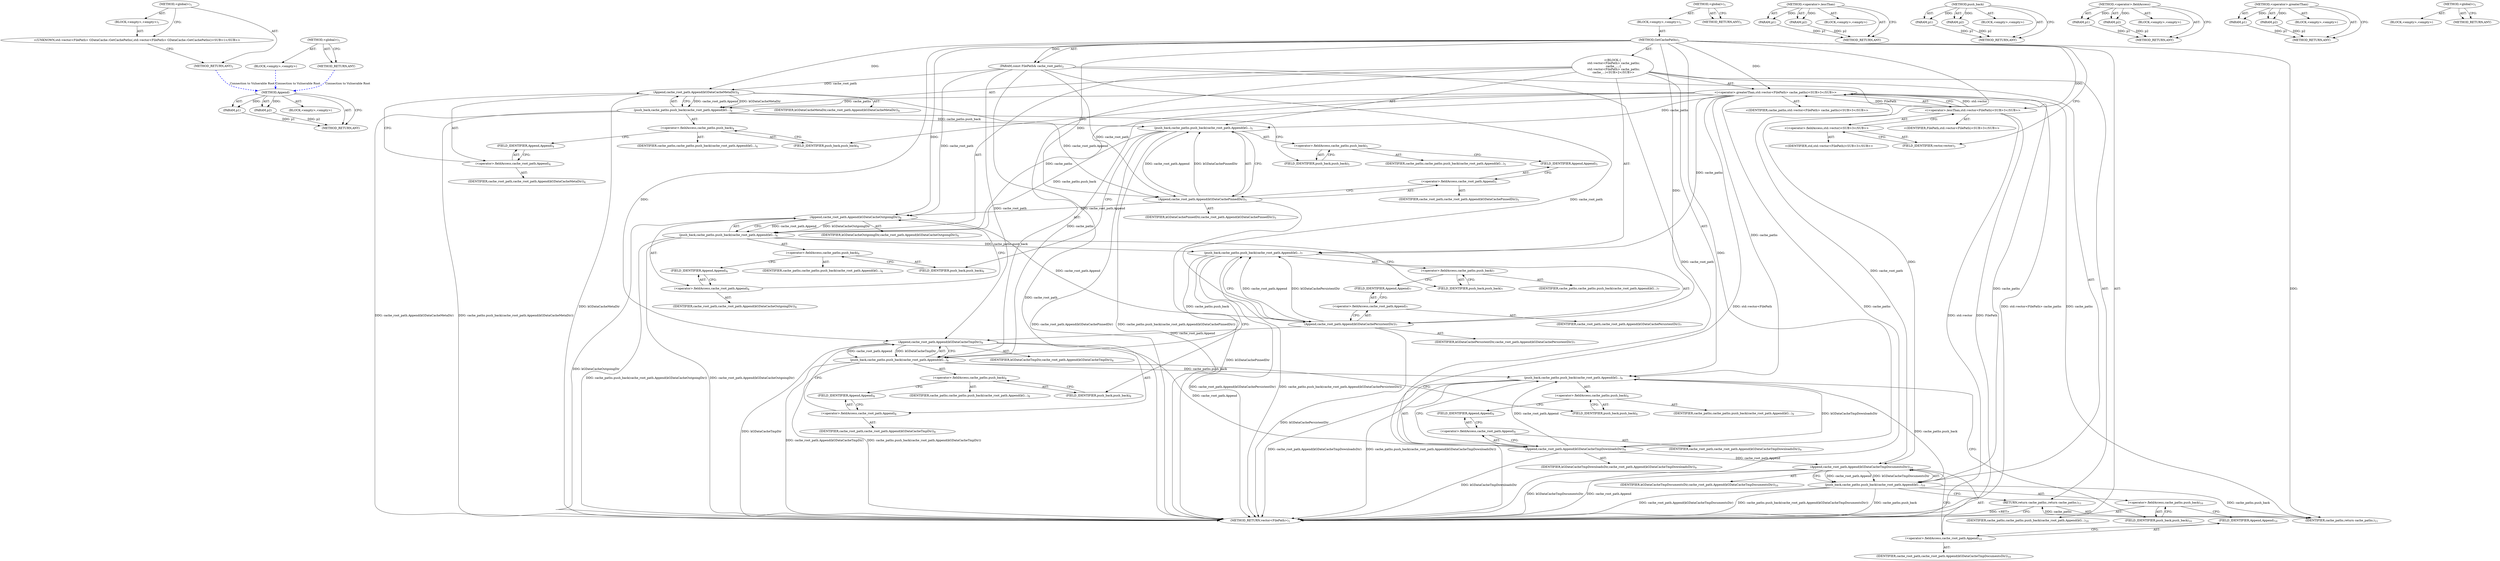 digraph "&lt;global&gt;" {
vulnerable_122 [label=<(METHOD,Append)>];
vulnerable_123 [label=<(PARAM,p1)>];
vulnerable_124 [label=<(PARAM,p2)>];
vulnerable_125 [label=<(BLOCK,&lt;empty&gt;,&lt;empty&gt;)>];
vulnerable_126 [label=<(METHOD_RETURN,ANY)>];
vulnerable_6 [label=<(METHOD,&lt;global&gt;)<SUB>1</SUB>>];
vulnerable_7 [label=<(BLOCK,&lt;empty&gt;,&lt;empty&gt;)<SUB>1</SUB>>];
vulnerable_8 [label=<(METHOD,GetCachePaths)<SUB>1</SUB>>];
vulnerable_9 [label=<(PARAM,const FilePath&amp; cache_root_path)<SUB>2</SUB>>];
vulnerable_10 [label="<(BLOCK,{
  std::vector&lt;FilePath&gt; cache_paths;
  cache_...,{
  std::vector&lt;FilePath&gt; cache_paths;
  cache_...)<SUB>2</SUB>>"];
vulnerable_11 [label="<(&lt;operator&gt;.greaterThan,std::vector&lt;FilePath&gt; cache_paths)<SUB>3</SUB>>"];
vulnerable_12 [label="<(&lt;operator&gt;.lessThan,std::vector&lt;FilePath)<SUB>3</SUB>>"];
vulnerable_13 [label="<(&lt;operator&gt;.fieldAccess,std::vector)<SUB>3</SUB>>"];
vulnerable_14 [label="<(IDENTIFIER,std,std::vector&lt;FilePath)<SUB>3</SUB>>"];
vulnerable_15 [label=<(FIELD_IDENTIFIER,vector,vector)<SUB>3</SUB>>];
vulnerable_16 [label="<(IDENTIFIER,FilePath,std::vector&lt;FilePath)<SUB>3</SUB>>"];
vulnerable_17 [label="<(IDENTIFIER,cache_paths,std::vector&lt;FilePath&gt; cache_paths)<SUB>3</SUB>>"];
vulnerable_18 [label=<(push_back,cache_paths.push_back(cache_root_path.Append(kG...)<SUB>4</SUB>>];
vulnerable_19 [label=<(&lt;operator&gt;.fieldAccess,cache_paths.push_back)<SUB>4</SUB>>];
vulnerable_20 [label=<(IDENTIFIER,cache_paths,cache_paths.push_back(cache_root_path.Append(kG...)<SUB>4</SUB>>];
vulnerable_21 [label=<(FIELD_IDENTIFIER,push_back,push_back)<SUB>4</SUB>>];
vulnerable_22 [label=<(Append,cache_root_path.Append(kGDataCacheMetaDir))<SUB>4</SUB>>];
vulnerable_23 [label=<(&lt;operator&gt;.fieldAccess,cache_root_path.Append)<SUB>4</SUB>>];
vulnerable_24 [label=<(IDENTIFIER,cache_root_path,cache_root_path.Append(kGDataCacheMetaDir))<SUB>4</SUB>>];
vulnerable_25 [label=<(FIELD_IDENTIFIER,Append,Append)<SUB>4</SUB>>];
vulnerable_26 [label=<(IDENTIFIER,kGDataCacheMetaDir,cache_root_path.Append(kGDataCacheMetaDir))<SUB>4</SUB>>];
vulnerable_27 [label=<(push_back,cache_paths.push_back(cache_root_path.Append(kG...)<SUB>5</SUB>>];
vulnerable_28 [label=<(&lt;operator&gt;.fieldAccess,cache_paths.push_back)<SUB>5</SUB>>];
vulnerable_29 [label=<(IDENTIFIER,cache_paths,cache_paths.push_back(cache_root_path.Append(kG...)<SUB>5</SUB>>];
vulnerable_30 [label=<(FIELD_IDENTIFIER,push_back,push_back)<SUB>5</SUB>>];
vulnerable_31 [label=<(Append,cache_root_path.Append(kGDataCachePinnedDir))<SUB>5</SUB>>];
vulnerable_32 [label=<(&lt;operator&gt;.fieldAccess,cache_root_path.Append)<SUB>5</SUB>>];
vulnerable_33 [label=<(IDENTIFIER,cache_root_path,cache_root_path.Append(kGDataCachePinnedDir))<SUB>5</SUB>>];
vulnerable_34 [label=<(FIELD_IDENTIFIER,Append,Append)<SUB>5</SUB>>];
vulnerable_35 [label=<(IDENTIFIER,kGDataCachePinnedDir,cache_root_path.Append(kGDataCachePinnedDir))<SUB>5</SUB>>];
vulnerable_36 [label=<(push_back,cache_paths.push_back(cache_root_path.Append(kG...)<SUB>6</SUB>>];
vulnerable_37 [label=<(&lt;operator&gt;.fieldAccess,cache_paths.push_back)<SUB>6</SUB>>];
vulnerable_38 [label=<(IDENTIFIER,cache_paths,cache_paths.push_back(cache_root_path.Append(kG...)<SUB>6</SUB>>];
vulnerable_39 [label=<(FIELD_IDENTIFIER,push_back,push_back)<SUB>6</SUB>>];
vulnerable_40 [label=<(Append,cache_root_path.Append(kGDataCacheOutgoingDir))<SUB>6</SUB>>];
vulnerable_41 [label=<(&lt;operator&gt;.fieldAccess,cache_root_path.Append)<SUB>6</SUB>>];
vulnerable_42 [label=<(IDENTIFIER,cache_root_path,cache_root_path.Append(kGDataCacheOutgoingDir))<SUB>6</SUB>>];
vulnerable_43 [label=<(FIELD_IDENTIFIER,Append,Append)<SUB>6</SUB>>];
vulnerable_44 [label=<(IDENTIFIER,kGDataCacheOutgoingDir,cache_root_path.Append(kGDataCacheOutgoingDir))<SUB>6</SUB>>];
vulnerable_45 [label=<(push_back,cache_paths.push_back(cache_root_path.Append(kG...)<SUB>7</SUB>>];
vulnerable_46 [label=<(&lt;operator&gt;.fieldAccess,cache_paths.push_back)<SUB>7</SUB>>];
vulnerable_47 [label=<(IDENTIFIER,cache_paths,cache_paths.push_back(cache_root_path.Append(kG...)<SUB>7</SUB>>];
vulnerable_48 [label=<(FIELD_IDENTIFIER,push_back,push_back)<SUB>7</SUB>>];
vulnerable_49 [label=<(Append,cache_root_path.Append(kGDataCachePersistentDir))<SUB>7</SUB>>];
vulnerable_50 [label=<(&lt;operator&gt;.fieldAccess,cache_root_path.Append)<SUB>7</SUB>>];
vulnerable_51 [label=<(IDENTIFIER,cache_root_path,cache_root_path.Append(kGDataCachePersistentDir))<SUB>7</SUB>>];
vulnerable_52 [label=<(FIELD_IDENTIFIER,Append,Append)<SUB>7</SUB>>];
vulnerable_53 [label=<(IDENTIFIER,kGDataCachePersistentDir,cache_root_path.Append(kGDataCachePersistentDir))<SUB>7</SUB>>];
vulnerable_54 [label=<(push_back,cache_paths.push_back(cache_root_path.Append(kG...)<SUB>8</SUB>>];
vulnerable_55 [label=<(&lt;operator&gt;.fieldAccess,cache_paths.push_back)<SUB>8</SUB>>];
vulnerable_56 [label=<(IDENTIFIER,cache_paths,cache_paths.push_back(cache_root_path.Append(kG...)<SUB>8</SUB>>];
vulnerable_57 [label=<(FIELD_IDENTIFIER,push_back,push_back)<SUB>8</SUB>>];
vulnerable_58 [label=<(Append,cache_root_path.Append(kGDataCacheTmpDir))<SUB>8</SUB>>];
vulnerable_59 [label=<(&lt;operator&gt;.fieldAccess,cache_root_path.Append)<SUB>8</SUB>>];
vulnerable_60 [label=<(IDENTIFIER,cache_root_path,cache_root_path.Append(kGDataCacheTmpDir))<SUB>8</SUB>>];
vulnerable_61 [label=<(FIELD_IDENTIFIER,Append,Append)<SUB>8</SUB>>];
vulnerable_62 [label=<(IDENTIFIER,kGDataCacheTmpDir,cache_root_path.Append(kGDataCacheTmpDir))<SUB>8</SUB>>];
vulnerable_63 [label=<(push_back,cache_paths.push_back(cache_root_path.Append(kG...)<SUB>9</SUB>>];
vulnerable_64 [label=<(&lt;operator&gt;.fieldAccess,cache_paths.push_back)<SUB>9</SUB>>];
vulnerable_65 [label=<(IDENTIFIER,cache_paths,cache_paths.push_back(cache_root_path.Append(kG...)<SUB>9</SUB>>];
vulnerable_66 [label=<(FIELD_IDENTIFIER,push_back,push_back)<SUB>9</SUB>>];
vulnerable_67 [label=<(Append,cache_root_path.Append(kGDataCacheTmpDownloadsDir))<SUB>9</SUB>>];
vulnerable_68 [label=<(&lt;operator&gt;.fieldAccess,cache_root_path.Append)<SUB>9</SUB>>];
vulnerable_69 [label=<(IDENTIFIER,cache_root_path,cache_root_path.Append(kGDataCacheTmpDownloadsDir))<SUB>9</SUB>>];
vulnerable_70 [label=<(FIELD_IDENTIFIER,Append,Append)<SUB>9</SUB>>];
vulnerable_71 [label=<(IDENTIFIER,kGDataCacheTmpDownloadsDir,cache_root_path.Append(kGDataCacheTmpDownloadsDir))<SUB>9</SUB>>];
vulnerable_72 [label=<(push_back,cache_paths.push_back(cache_root_path.Append(kG...)<SUB>10</SUB>>];
vulnerable_73 [label=<(&lt;operator&gt;.fieldAccess,cache_paths.push_back)<SUB>10</SUB>>];
vulnerable_74 [label=<(IDENTIFIER,cache_paths,cache_paths.push_back(cache_root_path.Append(kG...)<SUB>10</SUB>>];
vulnerable_75 [label=<(FIELD_IDENTIFIER,push_back,push_back)<SUB>10</SUB>>];
vulnerable_76 [label=<(Append,cache_root_path.Append(kGDataCacheTmpDocumentsDir))<SUB>10</SUB>>];
vulnerable_77 [label=<(&lt;operator&gt;.fieldAccess,cache_root_path.Append)<SUB>10</SUB>>];
vulnerable_78 [label=<(IDENTIFIER,cache_root_path,cache_root_path.Append(kGDataCacheTmpDocumentsDir))<SUB>10</SUB>>];
vulnerable_79 [label=<(FIELD_IDENTIFIER,Append,Append)<SUB>10</SUB>>];
vulnerable_80 [label=<(IDENTIFIER,kGDataCacheTmpDocumentsDir,cache_root_path.Append(kGDataCacheTmpDocumentsDir))<SUB>10</SUB>>];
vulnerable_81 [label=<(RETURN,return cache_paths;,return cache_paths;)<SUB>11</SUB>>];
vulnerable_82 [label=<(IDENTIFIER,cache_paths,return cache_paths;)<SUB>11</SUB>>];
vulnerable_83 [label=<(METHOD_RETURN,vector&lt;FilePath&gt;)<SUB>1</SUB>>];
vulnerable_85 [label=<(METHOD_RETURN,ANY)<SUB>1</SUB>>];
vulnerable_107 [label=<(METHOD,&lt;operator&gt;.lessThan)>];
vulnerable_108 [label=<(PARAM,p1)>];
vulnerable_109 [label=<(PARAM,p2)>];
vulnerable_110 [label=<(BLOCK,&lt;empty&gt;,&lt;empty&gt;)>];
vulnerable_111 [label=<(METHOD_RETURN,ANY)>];
vulnerable_117 [label=<(METHOD,push_back)>];
vulnerable_118 [label=<(PARAM,p1)>];
vulnerable_119 [label=<(PARAM,p2)>];
vulnerable_120 [label=<(BLOCK,&lt;empty&gt;,&lt;empty&gt;)>];
vulnerable_121 [label=<(METHOD_RETURN,ANY)>];
vulnerable_112 [label=<(METHOD,&lt;operator&gt;.fieldAccess)>];
vulnerable_113 [label=<(PARAM,p1)>];
vulnerable_114 [label=<(PARAM,p2)>];
vulnerable_115 [label=<(BLOCK,&lt;empty&gt;,&lt;empty&gt;)>];
vulnerable_116 [label=<(METHOD_RETURN,ANY)>];
vulnerable_102 [label=<(METHOD,&lt;operator&gt;.greaterThan)>];
vulnerable_103 [label=<(PARAM,p1)>];
vulnerable_104 [label=<(PARAM,p2)>];
vulnerable_105 [label=<(BLOCK,&lt;empty&gt;,&lt;empty&gt;)>];
vulnerable_106 [label=<(METHOD_RETURN,ANY)>];
vulnerable_96 [label=<(METHOD,&lt;global&gt;)<SUB>1</SUB>>];
vulnerable_97 [label=<(BLOCK,&lt;empty&gt;,&lt;empty&gt;)>];
vulnerable_98 [label=<(METHOD_RETURN,ANY)>];
fixed_6 [label=<(METHOD,&lt;global&gt;)<SUB>1</SUB>>];
fixed_7 [label=<(BLOCK,&lt;empty&gt;,&lt;empty&gt;)<SUB>1</SUB>>];
fixed_8 [label="<(UNKNOWN,std::vector&lt;FilePath&gt; GDataCache::GetCachePaths(,std::vector&lt;FilePath&gt; GDataCache::GetCachePaths()<SUB>1</SUB>>"];
fixed_9 [label=<(METHOD_RETURN,ANY)<SUB>1</SUB>>];
fixed_14 [label=<(METHOD,&lt;global&gt;)<SUB>1</SUB>>];
fixed_15 [label=<(BLOCK,&lt;empty&gt;,&lt;empty&gt;)>];
fixed_16 [label=<(METHOD_RETURN,ANY)>];
vulnerable_122 -> vulnerable_123  [key=0, label="AST: "];
vulnerable_122 -> vulnerable_123  [key=1, label="DDG: "];
vulnerable_122 -> vulnerable_125  [key=0, label="AST: "];
vulnerable_122 -> vulnerable_124  [key=0, label="AST: "];
vulnerable_122 -> vulnerable_124  [key=1, label="DDG: "];
vulnerable_122 -> vulnerable_126  [key=0, label="AST: "];
vulnerable_122 -> vulnerable_126  [key=1, label="CFG: "];
vulnerable_123 -> vulnerable_126  [key=0, label="DDG: p1"];
vulnerable_124 -> vulnerable_126  [key=0, label="DDG: p2"];
vulnerable_6 -> vulnerable_7  [key=0, label="AST: "];
vulnerable_6 -> vulnerable_85  [key=0, label="AST: "];
vulnerable_6 -> vulnerable_85  [key=1, label="CFG: "];
vulnerable_7 -> vulnerable_8  [key=0, label="AST: "];
vulnerable_8 -> vulnerable_9  [key=0, label="AST: "];
vulnerable_8 -> vulnerable_9  [key=1, label="DDG: "];
vulnerable_8 -> vulnerable_10  [key=0, label="AST: "];
vulnerable_8 -> vulnerable_83  [key=0, label="AST: "];
vulnerable_8 -> vulnerable_15  [key=0, label="CFG: "];
vulnerable_8 -> vulnerable_11  [key=0, label="DDG: "];
vulnerable_8 -> vulnerable_82  [key=0, label="DDG: "];
vulnerable_8 -> vulnerable_12  [key=0, label="DDG: "];
vulnerable_8 -> vulnerable_22  [key=0, label="DDG: "];
vulnerable_8 -> vulnerable_31  [key=0, label="DDG: "];
vulnerable_8 -> vulnerable_40  [key=0, label="DDG: "];
vulnerable_8 -> vulnerable_49  [key=0, label="DDG: "];
vulnerable_8 -> vulnerable_58  [key=0, label="DDG: "];
vulnerable_8 -> vulnerable_67  [key=0, label="DDG: "];
vulnerable_8 -> vulnerable_76  [key=0, label="DDG: "];
vulnerable_9 -> vulnerable_83  [key=0, label="DDG: cache_root_path"];
vulnerable_9 -> vulnerable_22  [key=0, label="DDG: cache_root_path"];
vulnerable_9 -> vulnerable_31  [key=0, label="DDG: cache_root_path"];
vulnerable_9 -> vulnerable_40  [key=0, label="DDG: cache_root_path"];
vulnerable_9 -> vulnerable_49  [key=0, label="DDG: cache_root_path"];
vulnerable_9 -> vulnerable_58  [key=0, label="DDG: cache_root_path"];
vulnerable_9 -> vulnerable_67  [key=0, label="DDG: cache_root_path"];
vulnerable_9 -> vulnerable_76  [key=0, label="DDG: cache_root_path"];
vulnerable_10 -> vulnerable_11  [key=0, label="AST: "];
vulnerable_10 -> vulnerable_18  [key=0, label="AST: "];
vulnerable_10 -> vulnerable_27  [key=0, label="AST: "];
vulnerable_10 -> vulnerable_36  [key=0, label="AST: "];
vulnerable_10 -> vulnerable_45  [key=0, label="AST: "];
vulnerable_10 -> vulnerable_54  [key=0, label="AST: "];
vulnerable_10 -> vulnerable_63  [key=0, label="AST: "];
vulnerable_10 -> vulnerable_72  [key=0, label="AST: "];
vulnerable_10 -> vulnerable_81  [key=0, label="AST: "];
vulnerable_11 -> vulnerable_12  [key=0, label="AST: "];
vulnerable_11 -> vulnerable_17  [key=0, label="AST: "];
vulnerable_11 -> vulnerable_21  [key=0, label="CFG: "];
vulnerable_11 -> vulnerable_83  [key=0, label="DDG: std::vector&lt;FilePath"];
vulnerable_11 -> vulnerable_83  [key=1, label="DDG: cache_paths"];
vulnerable_11 -> vulnerable_83  [key=2, label="DDG: std::vector&lt;FilePath&gt; cache_paths"];
vulnerable_11 -> vulnerable_18  [key=0, label="DDG: cache_paths"];
vulnerable_11 -> vulnerable_27  [key=0, label="DDG: cache_paths"];
vulnerable_11 -> vulnerable_36  [key=0, label="DDG: cache_paths"];
vulnerable_11 -> vulnerable_45  [key=0, label="DDG: cache_paths"];
vulnerable_11 -> vulnerable_54  [key=0, label="DDG: cache_paths"];
vulnerable_11 -> vulnerable_63  [key=0, label="DDG: cache_paths"];
vulnerable_11 -> vulnerable_72  [key=0, label="DDG: cache_paths"];
vulnerable_11 -> vulnerable_82  [key=0, label="DDG: cache_paths"];
vulnerable_12 -> vulnerable_13  [key=0, label="AST: "];
vulnerable_12 -> vulnerable_16  [key=0, label="AST: "];
vulnerable_12 -> vulnerable_11  [key=0, label="CFG: "];
vulnerable_12 -> vulnerable_11  [key=1, label="DDG: std::vector"];
vulnerable_12 -> vulnerable_11  [key=2, label="DDG: FilePath"];
vulnerable_12 -> vulnerable_83  [key=0, label="DDG: std::vector"];
vulnerable_12 -> vulnerable_83  [key=1, label="DDG: FilePath"];
vulnerable_13 -> vulnerable_14  [key=0, label="AST: "];
vulnerable_13 -> vulnerable_15  [key=0, label="AST: "];
vulnerable_13 -> vulnerable_12  [key=0, label="CFG: "];
vulnerable_15 -> vulnerable_13  [key=0, label="CFG: "];
vulnerable_18 -> vulnerable_19  [key=0, label="AST: "];
vulnerable_18 -> vulnerable_22  [key=0, label="AST: "];
vulnerable_18 -> vulnerable_30  [key=0, label="CFG: "];
vulnerable_18 -> vulnerable_83  [key=0, label="DDG: cache_root_path.Append(kGDataCacheMetaDir)"];
vulnerable_18 -> vulnerable_83  [key=1, label="DDG: cache_paths.push_back(cache_root_path.Append(kGDataCacheMetaDir))"];
vulnerable_18 -> vulnerable_27  [key=0, label="DDG: cache_paths.push_back"];
vulnerable_19 -> vulnerable_20  [key=0, label="AST: "];
vulnerable_19 -> vulnerable_21  [key=0, label="AST: "];
vulnerable_19 -> vulnerable_25  [key=0, label="CFG: "];
vulnerable_21 -> vulnerable_19  [key=0, label="CFG: "];
vulnerable_22 -> vulnerable_23  [key=0, label="AST: "];
vulnerable_22 -> vulnerable_26  [key=0, label="AST: "];
vulnerable_22 -> vulnerable_18  [key=0, label="CFG: "];
vulnerable_22 -> vulnerable_18  [key=1, label="DDG: cache_root_path.Append"];
vulnerable_22 -> vulnerable_18  [key=2, label="DDG: kGDataCacheMetaDir"];
vulnerable_22 -> vulnerable_83  [key=0, label="DDG: kGDataCacheMetaDir"];
vulnerable_22 -> vulnerable_31  [key=0, label="DDG: cache_root_path.Append"];
vulnerable_23 -> vulnerable_24  [key=0, label="AST: "];
vulnerable_23 -> vulnerable_25  [key=0, label="AST: "];
vulnerable_23 -> vulnerable_22  [key=0, label="CFG: "];
vulnerable_25 -> vulnerable_23  [key=0, label="CFG: "];
vulnerable_27 -> vulnerable_28  [key=0, label="AST: "];
vulnerable_27 -> vulnerable_31  [key=0, label="AST: "];
vulnerable_27 -> vulnerable_39  [key=0, label="CFG: "];
vulnerable_27 -> vulnerable_83  [key=0, label="DDG: cache_root_path.Append(kGDataCachePinnedDir)"];
vulnerable_27 -> vulnerable_83  [key=1, label="DDG: cache_paths.push_back(cache_root_path.Append(kGDataCachePinnedDir))"];
vulnerable_27 -> vulnerable_36  [key=0, label="DDG: cache_paths.push_back"];
vulnerable_28 -> vulnerable_29  [key=0, label="AST: "];
vulnerable_28 -> vulnerable_30  [key=0, label="AST: "];
vulnerable_28 -> vulnerable_34  [key=0, label="CFG: "];
vulnerable_30 -> vulnerable_28  [key=0, label="CFG: "];
vulnerable_31 -> vulnerable_32  [key=0, label="AST: "];
vulnerable_31 -> vulnerable_35  [key=0, label="AST: "];
vulnerable_31 -> vulnerable_27  [key=0, label="CFG: "];
vulnerable_31 -> vulnerable_27  [key=1, label="DDG: cache_root_path.Append"];
vulnerable_31 -> vulnerable_27  [key=2, label="DDG: kGDataCachePinnedDir"];
vulnerable_31 -> vulnerable_83  [key=0, label="DDG: kGDataCachePinnedDir"];
vulnerable_31 -> vulnerable_40  [key=0, label="DDG: cache_root_path.Append"];
vulnerable_32 -> vulnerable_33  [key=0, label="AST: "];
vulnerable_32 -> vulnerable_34  [key=0, label="AST: "];
vulnerable_32 -> vulnerable_31  [key=0, label="CFG: "];
vulnerable_34 -> vulnerable_32  [key=0, label="CFG: "];
vulnerable_36 -> vulnerable_37  [key=0, label="AST: "];
vulnerable_36 -> vulnerable_40  [key=0, label="AST: "];
vulnerable_36 -> vulnerable_48  [key=0, label="CFG: "];
vulnerable_36 -> vulnerable_83  [key=0, label="DDG: cache_root_path.Append(kGDataCacheOutgoingDir)"];
vulnerable_36 -> vulnerable_83  [key=1, label="DDG: cache_paths.push_back(cache_root_path.Append(kGDataCacheOutgoingDir))"];
vulnerable_36 -> vulnerable_45  [key=0, label="DDG: cache_paths.push_back"];
vulnerable_37 -> vulnerable_38  [key=0, label="AST: "];
vulnerable_37 -> vulnerable_39  [key=0, label="AST: "];
vulnerable_37 -> vulnerable_43  [key=0, label="CFG: "];
vulnerable_39 -> vulnerable_37  [key=0, label="CFG: "];
vulnerable_40 -> vulnerable_41  [key=0, label="AST: "];
vulnerable_40 -> vulnerable_44  [key=0, label="AST: "];
vulnerable_40 -> vulnerable_36  [key=0, label="CFG: "];
vulnerable_40 -> vulnerable_36  [key=1, label="DDG: cache_root_path.Append"];
vulnerable_40 -> vulnerable_36  [key=2, label="DDG: kGDataCacheOutgoingDir"];
vulnerable_40 -> vulnerable_83  [key=0, label="DDG: kGDataCacheOutgoingDir"];
vulnerable_40 -> vulnerable_49  [key=0, label="DDG: cache_root_path.Append"];
vulnerable_41 -> vulnerable_42  [key=0, label="AST: "];
vulnerable_41 -> vulnerable_43  [key=0, label="AST: "];
vulnerable_41 -> vulnerable_40  [key=0, label="CFG: "];
vulnerable_43 -> vulnerable_41  [key=0, label="CFG: "];
vulnerable_45 -> vulnerable_46  [key=0, label="AST: "];
vulnerable_45 -> vulnerable_49  [key=0, label="AST: "];
vulnerable_45 -> vulnerable_57  [key=0, label="CFG: "];
vulnerable_45 -> vulnerable_83  [key=0, label="DDG: cache_root_path.Append(kGDataCachePersistentDir)"];
vulnerable_45 -> vulnerable_83  [key=1, label="DDG: cache_paths.push_back(cache_root_path.Append(kGDataCachePersistentDir))"];
vulnerable_45 -> vulnerable_54  [key=0, label="DDG: cache_paths.push_back"];
vulnerable_46 -> vulnerable_47  [key=0, label="AST: "];
vulnerable_46 -> vulnerable_48  [key=0, label="AST: "];
vulnerable_46 -> vulnerable_52  [key=0, label="CFG: "];
vulnerable_48 -> vulnerable_46  [key=0, label="CFG: "];
vulnerable_49 -> vulnerable_50  [key=0, label="AST: "];
vulnerable_49 -> vulnerable_53  [key=0, label="AST: "];
vulnerable_49 -> vulnerable_45  [key=0, label="CFG: "];
vulnerable_49 -> vulnerable_45  [key=1, label="DDG: cache_root_path.Append"];
vulnerable_49 -> vulnerable_45  [key=2, label="DDG: kGDataCachePersistentDir"];
vulnerable_49 -> vulnerable_83  [key=0, label="DDG: kGDataCachePersistentDir"];
vulnerable_49 -> vulnerable_58  [key=0, label="DDG: cache_root_path.Append"];
vulnerable_50 -> vulnerable_51  [key=0, label="AST: "];
vulnerable_50 -> vulnerable_52  [key=0, label="AST: "];
vulnerable_50 -> vulnerable_49  [key=0, label="CFG: "];
vulnerable_52 -> vulnerable_50  [key=0, label="CFG: "];
vulnerable_54 -> vulnerable_55  [key=0, label="AST: "];
vulnerable_54 -> vulnerable_58  [key=0, label="AST: "];
vulnerable_54 -> vulnerable_66  [key=0, label="CFG: "];
vulnerable_54 -> vulnerable_83  [key=0, label="DDG: cache_root_path.Append(kGDataCacheTmpDir)"];
vulnerable_54 -> vulnerable_83  [key=1, label="DDG: cache_paths.push_back(cache_root_path.Append(kGDataCacheTmpDir))"];
vulnerable_54 -> vulnerable_63  [key=0, label="DDG: cache_paths.push_back"];
vulnerable_55 -> vulnerable_56  [key=0, label="AST: "];
vulnerable_55 -> vulnerable_57  [key=0, label="AST: "];
vulnerable_55 -> vulnerable_61  [key=0, label="CFG: "];
vulnerable_57 -> vulnerable_55  [key=0, label="CFG: "];
vulnerable_58 -> vulnerable_59  [key=0, label="AST: "];
vulnerable_58 -> vulnerable_62  [key=0, label="AST: "];
vulnerable_58 -> vulnerable_54  [key=0, label="CFG: "];
vulnerable_58 -> vulnerable_54  [key=1, label="DDG: cache_root_path.Append"];
vulnerable_58 -> vulnerable_54  [key=2, label="DDG: kGDataCacheTmpDir"];
vulnerable_58 -> vulnerable_83  [key=0, label="DDG: kGDataCacheTmpDir"];
vulnerable_58 -> vulnerable_67  [key=0, label="DDG: cache_root_path.Append"];
vulnerable_59 -> vulnerable_60  [key=0, label="AST: "];
vulnerable_59 -> vulnerable_61  [key=0, label="AST: "];
vulnerable_59 -> vulnerable_58  [key=0, label="CFG: "];
vulnerable_61 -> vulnerable_59  [key=0, label="CFG: "];
vulnerable_63 -> vulnerable_64  [key=0, label="AST: "];
vulnerable_63 -> vulnerable_67  [key=0, label="AST: "];
vulnerable_63 -> vulnerable_75  [key=0, label="CFG: "];
vulnerable_63 -> vulnerable_83  [key=0, label="DDG: cache_root_path.Append(kGDataCacheTmpDownloadsDir)"];
vulnerable_63 -> vulnerable_83  [key=1, label="DDG: cache_paths.push_back(cache_root_path.Append(kGDataCacheTmpDownloadsDir))"];
vulnerable_63 -> vulnerable_72  [key=0, label="DDG: cache_paths.push_back"];
vulnerable_64 -> vulnerable_65  [key=0, label="AST: "];
vulnerable_64 -> vulnerable_66  [key=0, label="AST: "];
vulnerable_64 -> vulnerable_70  [key=0, label="CFG: "];
vulnerable_66 -> vulnerable_64  [key=0, label="CFG: "];
vulnerable_67 -> vulnerable_68  [key=0, label="AST: "];
vulnerable_67 -> vulnerable_71  [key=0, label="AST: "];
vulnerable_67 -> vulnerable_63  [key=0, label="CFG: "];
vulnerable_67 -> vulnerable_63  [key=1, label="DDG: cache_root_path.Append"];
vulnerable_67 -> vulnerable_63  [key=2, label="DDG: kGDataCacheTmpDownloadsDir"];
vulnerable_67 -> vulnerable_83  [key=0, label="DDG: kGDataCacheTmpDownloadsDir"];
vulnerable_67 -> vulnerable_76  [key=0, label="DDG: cache_root_path.Append"];
vulnerable_68 -> vulnerable_69  [key=0, label="AST: "];
vulnerable_68 -> vulnerable_70  [key=0, label="AST: "];
vulnerable_68 -> vulnerable_67  [key=0, label="CFG: "];
vulnerable_70 -> vulnerable_68  [key=0, label="CFG: "];
vulnerable_72 -> vulnerable_73  [key=0, label="AST: "];
vulnerable_72 -> vulnerable_76  [key=0, label="AST: "];
vulnerable_72 -> vulnerable_81  [key=0, label="CFG: "];
vulnerable_72 -> vulnerable_83  [key=0, label="DDG: cache_paths.push_back"];
vulnerable_72 -> vulnerable_83  [key=1, label="DDG: cache_root_path.Append(kGDataCacheTmpDocumentsDir)"];
vulnerable_72 -> vulnerable_83  [key=2, label="DDG: cache_paths.push_back(cache_root_path.Append(kGDataCacheTmpDocumentsDir))"];
vulnerable_72 -> vulnerable_82  [key=0, label="DDG: cache_paths.push_back"];
vulnerable_73 -> vulnerable_74  [key=0, label="AST: "];
vulnerable_73 -> vulnerable_75  [key=0, label="AST: "];
vulnerable_73 -> vulnerable_79  [key=0, label="CFG: "];
vulnerable_75 -> vulnerable_73  [key=0, label="CFG: "];
vulnerable_76 -> vulnerable_77  [key=0, label="AST: "];
vulnerable_76 -> vulnerable_80  [key=0, label="AST: "];
vulnerable_76 -> vulnerable_72  [key=0, label="CFG: "];
vulnerable_76 -> vulnerable_72  [key=1, label="DDG: cache_root_path.Append"];
vulnerable_76 -> vulnerable_72  [key=2, label="DDG: kGDataCacheTmpDocumentsDir"];
vulnerable_76 -> vulnerable_83  [key=0, label="DDG: cache_root_path.Append"];
vulnerable_76 -> vulnerable_83  [key=1, label="DDG: kGDataCacheTmpDocumentsDir"];
vulnerable_77 -> vulnerable_78  [key=0, label="AST: "];
vulnerable_77 -> vulnerable_79  [key=0, label="AST: "];
vulnerable_77 -> vulnerable_76  [key=0, label="CFG: "];
vulnerable_79 -> vulnerable_77  [key=0, label="CFG: "];
vulnerable_81 -> vulnerable_82  [key=0, label="AST: "];
vulnerable_81 -> vulnerable_83  [key=0, label="CFG: "];
vulnerable_81 -> vulnerable_83  [key=1, label="DDG: &lt;RET&gt;"];
vulnerable_82 -> vulnerable_81  [key=0, label="DDG: cache_paths"];
vulnerable_107 -> vulnerable_108  [key=0, label="AST: "];
vulnerable_107 -> vulnerable_108  [key=1, label="DDG: "];
vulnerable_107 -> vulnerable_110  [key=0, label="AST: "];
vulnerable_107 -> vulnerable_109  [key=0, label="AST: "];
vulnerable_107 -> vulnerable_109  [key=1, label="DDG: "];
vulnerable_107 -> vulnerable_111  [key=0, label="AST: "];
vulnerable_107 -> vulnerable_111  [key=1, label="CFG: "];
vulnerable_108 -> vulnerable_111  [key=0, label="DDG: p1"];
vulnerable_109 -> vulnerable_111  [key=0, label="DDG: p2"];
vulnerable_117 -> vulnerable_118  [key=0, label="AST: "];
vulnerable_117 -> vulnerable_118  [key=1, label="DDG: "];
vulnerable_117 -> vulnerable_120  [key=0, label="AST: "];
vulnerable_117 -> vulnerable_119  [key=0, label="AST: "];
vulnerable_117 -> vulnerable_119  [key=1, label="DDG: "];
vulnerable_117 -> vulnerable_121  [key=0, label="AST: "];
vulnerable_117 -> vulnerable_121  [key=1, label="CFG: "];
vulnerable_118 -> vulnerable_121  [key=0, label="DDG: p1"];
vulnerable_119 -> vulnerable_121  [key=0, label="DDG: p2"];
vulnerable_112 -> vulnerable_113  [key=0, label="AST: "];
vulnerable_112 -> vulnerable_113  [key=1, label="DDG: "];
vulnerable_112 -> vulnerable_115  [key=0, label="AST: "];
vulnerable_112 -> vulnerable_114  [key=0, label="AST: "];
vulnerable_112 -> vulnerable_114  [key=1, label="DDG: "];
vulnerable_112 -> vulnerable_116  [key=0, label="AST: "];
vulnerable_112 -> vulnerable_116  [key=1, label="CFG: "];
vulnerable_113 -> vulnerable_116  [key=0, label="DDG: p1"];
vulnerable_114 -> vulnerable_116  [key=0, label="DDG: p2"];
vulnerable_102 -> vulnerable_103  [key=0, label="AST: "];
vulnerable_102 -> vulnerable_103  [key=1, label="DDG: "];
vulnerable_102 -> vulnerable_105  [key=0, label="AST: "];
vulnerable_102 -> vulnerable_104  [key=0, label="AST: "];
vulnerable_102 -> vulnerable_104  [key=1, label="DDG: "];
vulnerable_102 -> vulnerable_106  [key=0, label="AST: "];
vulnerable_102 -> vulnerable_106  [key=1, label="CFG: "];
vulnerable_103 -> vulnerable_106  [key=0, label="DDG: p1"];
vulnerable_104 -> vulnerable_106  [key=0, label="DDG: p2"];
vulnerable_96 -> vulnerable_97  [key=0, label="AST: "];
vulnerable_96 -> vulnerable_98  [key=0, label="AST: "];
vulnerable_96 -> vulnerable_98  [key=1, label="CFG: "];
fixed_6 -> fixed_7  [key=0, label="AST: "];
fixed_6 -> fixed_9  [key=0, label="AST: "];
fixed_6 -> fixed_8  [key=0, label="CFG: "];
fixed_7 -> fixed_8  [key=0, label="AST: "];
fixed_8 -> fixed_9  [key=0, label="CFG: "];
fixed_9 -> vulnerable_122  [color=blue, key=0, label="Connection to Vulnerable Root", penwidth="2.0", style=dashed];
fixed_14 -> fixed_15  [key=0, label="AST: "];
fixed_14 -> fixed_16  [key=0, label="AST: "];
fixed_14 -> fixed_16  [key=1, label="CFG: "];
fixed_15 -> vulnerable_122  [color=blue, key=0, label="Connection to Vulnerable Root", penwidth="2.0", style=dashed];
fixed_16 -> vulnerable_122  [color=blue, key=0, label="Connection to Vulnerable Root", penwidth="2.0", style=dashed];
}
